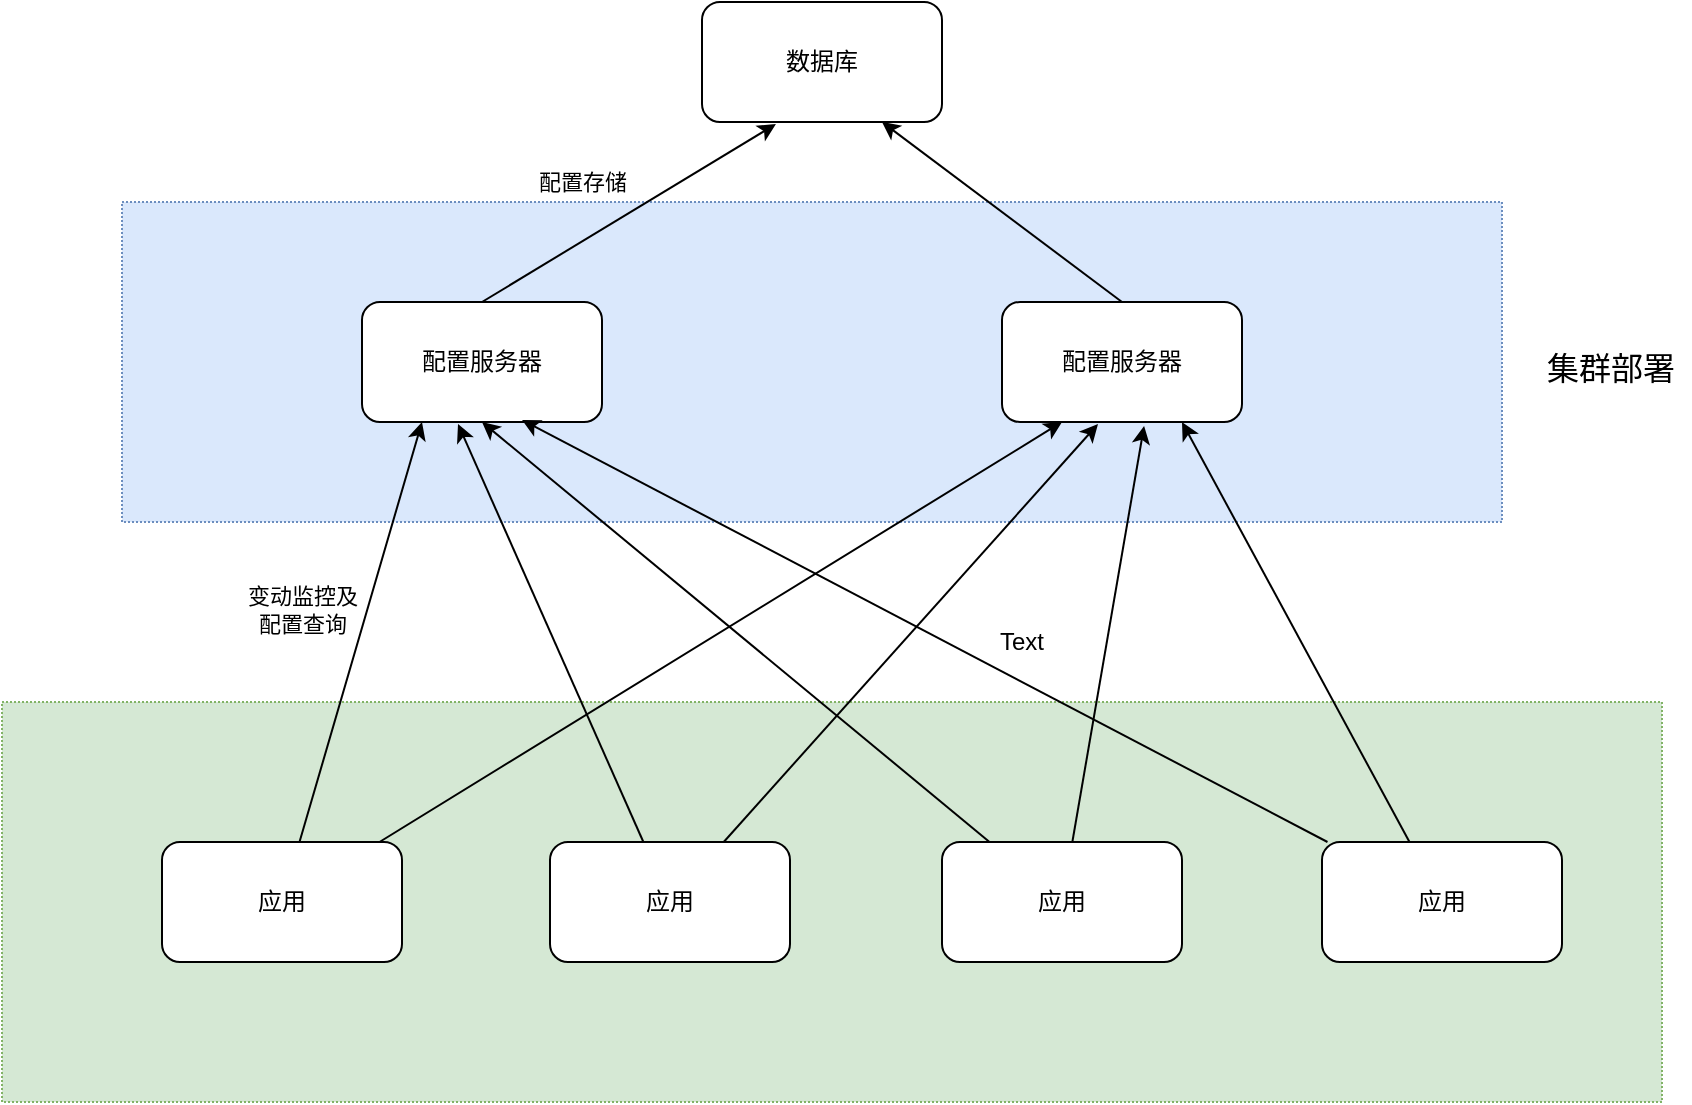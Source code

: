 <mxfile version="13.0.3" type="device"><diagram id="SgeSdZo5jYeKoDkzFCDE" name="第 1 页"><mxGraphModel dx="1147" dy="554" grid="1" gridSize="10" guides="0" tooltips="1" connect="1" arrows="1" fold="1" page="1" pageScale="1" pageWidth="827" pageHeight="1169" math="0" shadow="0"><root><mxCell id="0"/><mxCell id="1" parent="0"/><mxCell id="LQ6A6gKsS5QWIKrvKM3g-35" value="" style="rounded=0;whiteSpace=wrap;html=1;dashed=1;dashPattern=1 1;fillColor=#d5e8d4;strokeColor=#82b366;" vertex="1" parent="1"><mxGeometry x="20" y="420" width="830" height="200" as="geometry"/></mxCell><mxCell id="LQ6A6gKsS5QWIKrvKM3g-34" value="" style="rounded=0;whiteSpace=wrap;html=1;dashed=1;dashPattern=1 1;fillColor=#dae8fc;strokeColor=#6c8ebf;" vertex="1" parent="1"><mxGeometry x="80" y="170" width="690" height="160" as="geometry"/></mxCell><mxCell id="LQ6A6gKsS5QWIKrvKM3g-1" value="数据库" style="rounded=1;whiteSpace=wrap;html=1;" vertex="1" parent="1"><mxGeometry x="370" y="70" width="120" height="60" as="geometry"/></mxCell><mxCell id="LQ6A6gKsS5QWIKrvKM3g-10" value="配置存储" style="rounded=0;orthogonalLoop=1;jettySize=auto;html=1;entryX=0.308;entryY=1.017;entryDx=0;entryDy=0;entryPerimeter=0;exitX=0.5;exitY=0;exitDx=0;exitDy=0;labelBorderColor=none;" edge="1" parent="1" source="LQ6A6gKsS5QWIKrvKM3g-2" target="LQ6A6gKsS5QWIKrvKM3g-1"><mxGeometry x="-0.14" y="25" relative="1" as="geometry"><mxPoint x="430" y="210" as="targetPoint"/><mxPoint as="offset"/></mxGeometry></mxCell><mxCell id="LQ6A6gKsS5QWIKrvKM3g-2" value="配置服务器" style="rounded=1;whiteSpace=wrap;html=1;" vertex="1" parent="1"><mxGeometry x="200" y="220" width="120" height="60" as="geometry"/></mxCell><mxCell id="LQ6A6gKsS5QWIKrvKM3g-6" value="" style="rounded=0;orthogonalLoop=1;jettySize=auto;html=1;exitX=0.5;exitY=0;exitDx=0;exitDy=0;entryX=0.75;entryY=1;entryDx=0;entryDy=0;" edge="1" parent="1" source="LQ6A6gKsS5QWIKrvKM3g-3" target="LQ6A6gKsS5QWIKrvKM3g-1"><mxGeometry relative="1" as="geometry"/></mxCell><mxCell id="LQ6A6gKsS5QWIKrvKM3g-3" value="配置服务器" style="rounded=1;whiteSpace=wrap;html=1;" vertex="1" parent="1"><mxGeometry x="520" y="220" width="120" height="60" as="geometry"/></mxCell><mxCell id="LQ6A6gKsS5QWIKrvKM3g-12" style="edgeStyle=none;rounded=0;orthogonalLoop=1;jettySize=auto;html=1;entryX=0.25;entryY=1;entryDx=0;entryDy=0;" edge="1" parent="1" source="LQ6A6gKsS5QWIKrvKM3g-11" target="LQ6A6gKsS5QWIKrvKM3g-2"><mxGeometry relative="1" as="geometry"/></mxCell><mxCell id="LQ6A6gKsS5QWIKrvKM3g-32" value="变动监控及&lt;br&gt;配置查询" style="edgeLabel;html=1;align=center;verticalAlign=middle;resizable=0;points=[];" vertex="1" connectable="0" parent="LQ6A6gKsS5QWIKrvKM3g-12"><mxGeometry x="0.101" y="2" relative="1" as="geometry"><mxPoint x="-30.43" as="offset"/></mxGeometry></mxCell><mxCell id="LQ6A6gKsS5QWIKrvKM3g-19" style="edgeStyle=none;rounded=0;orthogonalLoop=1;jettySize=auto;html=1;entryX=0.25;entryY=1;entryDx=0;entryDy=0;" edge="1" parent="1" source="LQ6A6gKsS5QWIKrvKM3g-11" target="LQ6A6gKsS5QWIKrvKM3g-3"><mxGeometry relative="1" as="geometry"/></mxCell><mxCell id="LQ6A6gKsS5QWIKrvKM3g-11" value="应用" style="rounded=1;whiteSpace=wrap;html=1;" vertex="1" parent="1"><mxGeometry x="100" y="490" width="120" height="60" as="geometry"/></mxCell><mxCell id="LQ6A6gKsS5QWIKrvKM3g-21" style="edgeStyle=none;rounded=0;orthogonalLoop=1;jettySize=auto;html=1;entryX=0.4;entryY=1.017;entryDx=0;entryDy=0;entryPerimeter=0;" edge="1" parent="1" source="LQ6A6gKsS5QWIKrvKM3g-13" target="LQ6A6gKsS5QWIKrvKM3g-2"><mxGeometry relative="1" as="geometry"><mxPoint x="250" y="320" as="targetPoint"/></mxGeometry></mxCell><mxCell id="LQ6A6gKsS5QWIKrvKM3g-22" style="edgeStyle=none;rounded=0;orthogonalLoop=1;jettySize=auto;html=1;entryX=0.4;entryY=1.017;entryDx=0;entryDy=0;entryPerimeter=0;" edge="1" parent="1" source="LQ6A6gKsS5QWIKrvKM3g-13" target="LQ6A6gKsS5QWIKrvKM3g-3"><mxGeometry relative="1" as="geometry"><mxPoint x="420" y="320" as="targetPoint"/></mxGeometry></mxCell><mxCell id="LQ6A6gKsS5QWIKrvKM3g-13" value="应用" style="rounded=1;whiteSpace=wrap;html=1;" vertex="1" parent="1"><mxGeometry x="294" y="490" width="120" height="60" as="geometry"/></mxCell><mxCell id="LQ6A6gKsS5QWIKrvKM3g-24" style="edgeStyle=none;rounded=0;orthogonalLoop=1;jettySize=auto;html=1;entryX=0.5;entryY=1;entryDx=0;entryDy=0;" edge="1" parent="1" source="LQ6A6gKsS5QWIKrvKM3g-15" target="LQ6A6gKsS5QWIKrvKM3g-2"><mxGeometry relative="1" as="geometry"/></mxCell><mxCell id="LQ6A6gKsS5QWIKrvKM3g-25" style="edgeStyle=none;rounded=0;orthogonalLoop=1;jettySize=auto;html=1;entryX=0.592;entryY=1.033;entryDx=0;entryDy=0;entryPerimeter=0;" edge="1" parent="1" source="LQ6A6gKsS5QWIKrvKM3g-15" target="LQ6A6gKsS5QWIKrvKM3g-3"><mxGeometry relative="1" as="geometry"><Array as="points"/></mxGeometry></mxCell><mxCell id="LQ6A6gKsS5QWIKrvKM3g-15" value="应用" style="rounded=1;whiteSpace=wrap;html=1;" vertex="1" parent="1"><mxGeometry x="490" y="490" width="120" height="60" as="geometry"/></mxCell><mxCell id="LQ6A6gKsS5QWIKrvKM3g-26" style="edgeStyle=none;rounded=0;orthogonalLoop=1;jettySize=auto;html=1;entryX=0.75;entryY=1;entryDx=0;entryDy=0;" edge="1" parent="1" source="LQ6A6gKsS5QWIKrvKM3g-17" target="LQ6A6gKsS5QWIKrvKM3g-3"><mxGeometry relative="1" as="geometry"/></mxCell><mxCell id="LQ6A6gKsS5QWIKrvKM3g-29" style="edgeStyle=none;rounded=0;orthogonalLoop=1;jettySize=auto;html=1;entryX=0.667;entryY=0.983;entryDx=0;entryDy=0;entryPerimeter=0;" edge="1" parent="1" source="LQ6A6gKsS5QWIKrvKM3g-17" target="LQ6A6gKsS5QWIKrvKM3g-2"><mxGeometry relative="1" as="geometry"/></mxCell><mxCell id="LQ6A6gKsS5QWIKrvKM3g-17" value="应用" style="rounded=1;whiteSpace=wrap;html=1;" vertex="1" parent="1"><mxGeometry x="680" y="490" width="120" height="60" as="geometry"/></mxCell><mxCell id="LQ6A6gKsS5QWIKrvKM3g-36" value="Text" style="text;html=1;strokeColor=none;fillColor=none;align=center;verticalAlign=middle;whiteSpace=wrap;rounded=0;dashed=1;dashPattern=1 1;" vertex="1" parent="1"><mxGeometry x="510" y="380" width="40" height="20" as="geometry"/></mxCell><mxCell id="LQ6A6gKsS5QWIKrvKM3g-37" value="集群部署" style="text;html=1;align=center;verticalAlign=middle;resizable=0;points=[];autosize=1;fontSize=16;" vertex="1" parent="1"><mxGeometry x="784" y="243" width="80" height="20" as="geometry"/></mxCell></root></mxGraphModel></diagram></mxfile>